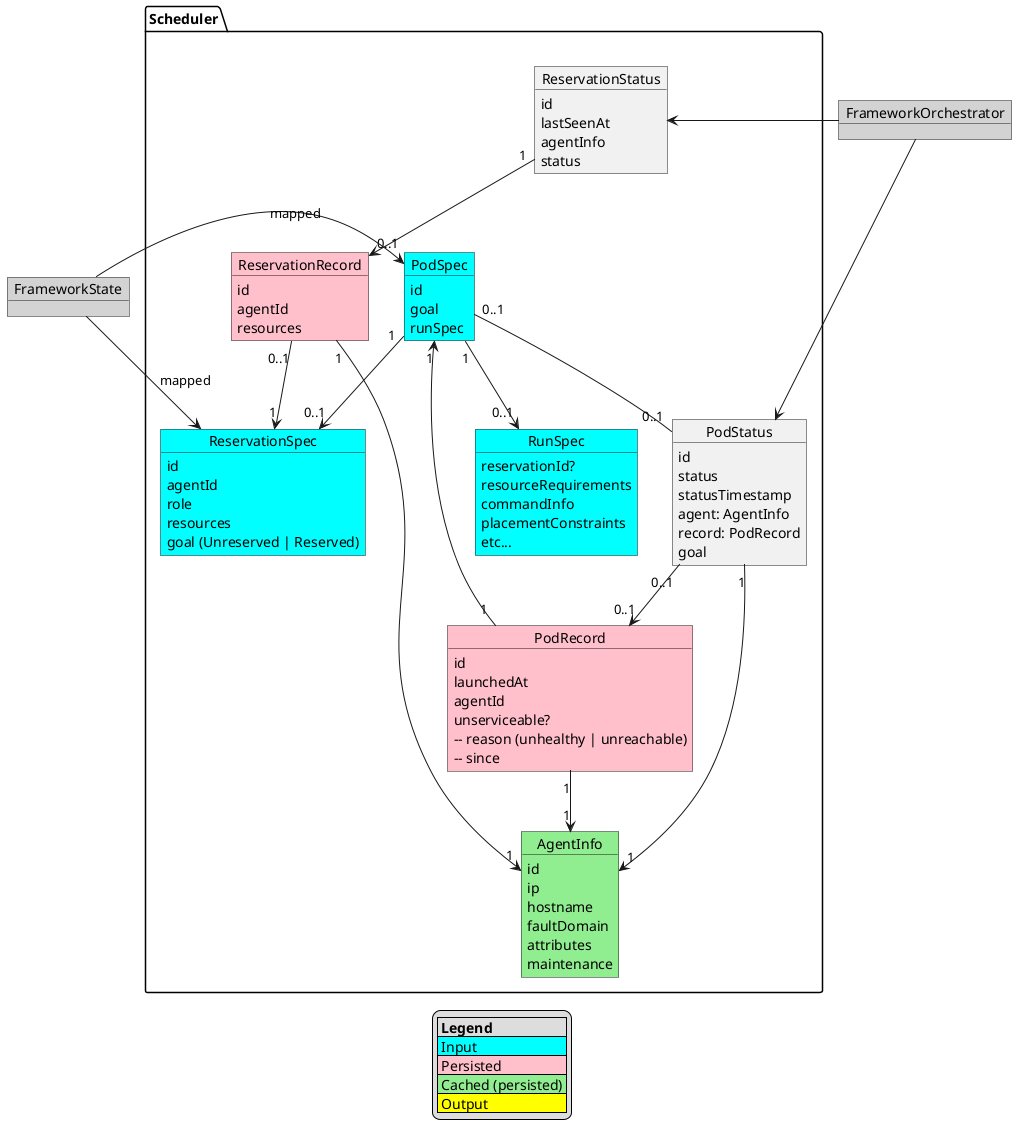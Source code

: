 @startuml

object FrameworkState #LightGrey {

}

object FrameworkOrchestrator #LightGrey {
}

package Scheduler {

  object PodSpec #Cyan {
    id
    goal
    runSpec
  }

  object RunSpec #Cyan {
    reservationId?
    resourceRequirements
    commandInfo
    placementConstraints
    etc...
  }

  object ReservationSpec #Cyan {
    id
    agentId
    role
    resources
    goal (Unreserved | Reserved)
  }

  /' we'll have to store this, too, since Mesos expunges it. '/
  object AgentInfo #LightGreen {
    id
    ip
    hostname
    faultDomain
    attributes
    maintenance
  }

  object ReservationRecord #Pink {
    id
    agentId
    resources
  }

  /' we have to store these because we cannot reliably recover it from Mesos under some situations, or it isn't available in Mesos at all... '/
  object PodRecord #Pink {
    id
    launchedAt
    agentId
    unserviceable?
    -- reason (unhealthy | unreachable)
    -- since
  }



  object PodStatus {
    id
    status
    statusTimestamp
    agent: AgentInfo
    record: PodRecord
    goal
  }

  object ReservationStatus {
    id
    lastSeenAt
    agentInfo
    status
  }

  PodSpec "1" --> "0..1" ReservationSpec
  PodSpec "0..1" -- "0..1" PodStatus
  PodSpec "1" <-- "1" PodRecord
  PodSpec "1" --> "0..1" RunSpec
  ReservationRecord "0..1" --> "1" ReservationSpec
  ReservationRecord "1" --> "1" AgentInfo
  PodRecord "1" --> "1" AgentInfo
  PodStatus "0..1" --> "0..1" PodRecord
  PodStatus "1" --> "1" AgentInfo
  ReservationStatus "1" --> "0..1" ReservationRecord
}

FrameworkState -> PodSpec : mapped
FrameworkState -> ReservationSpec : mapped

FrameworkOrchestrator -> PodStatus
FrameworkOrchestrator -> ReservationStatus

legend
|= Legend|
|<#Cyan> Input |
|<#Pink> Persisted |
|<#LightGreen> Cached (persisted) |
|<#Yellow> Output |
endlegend

@enduml
